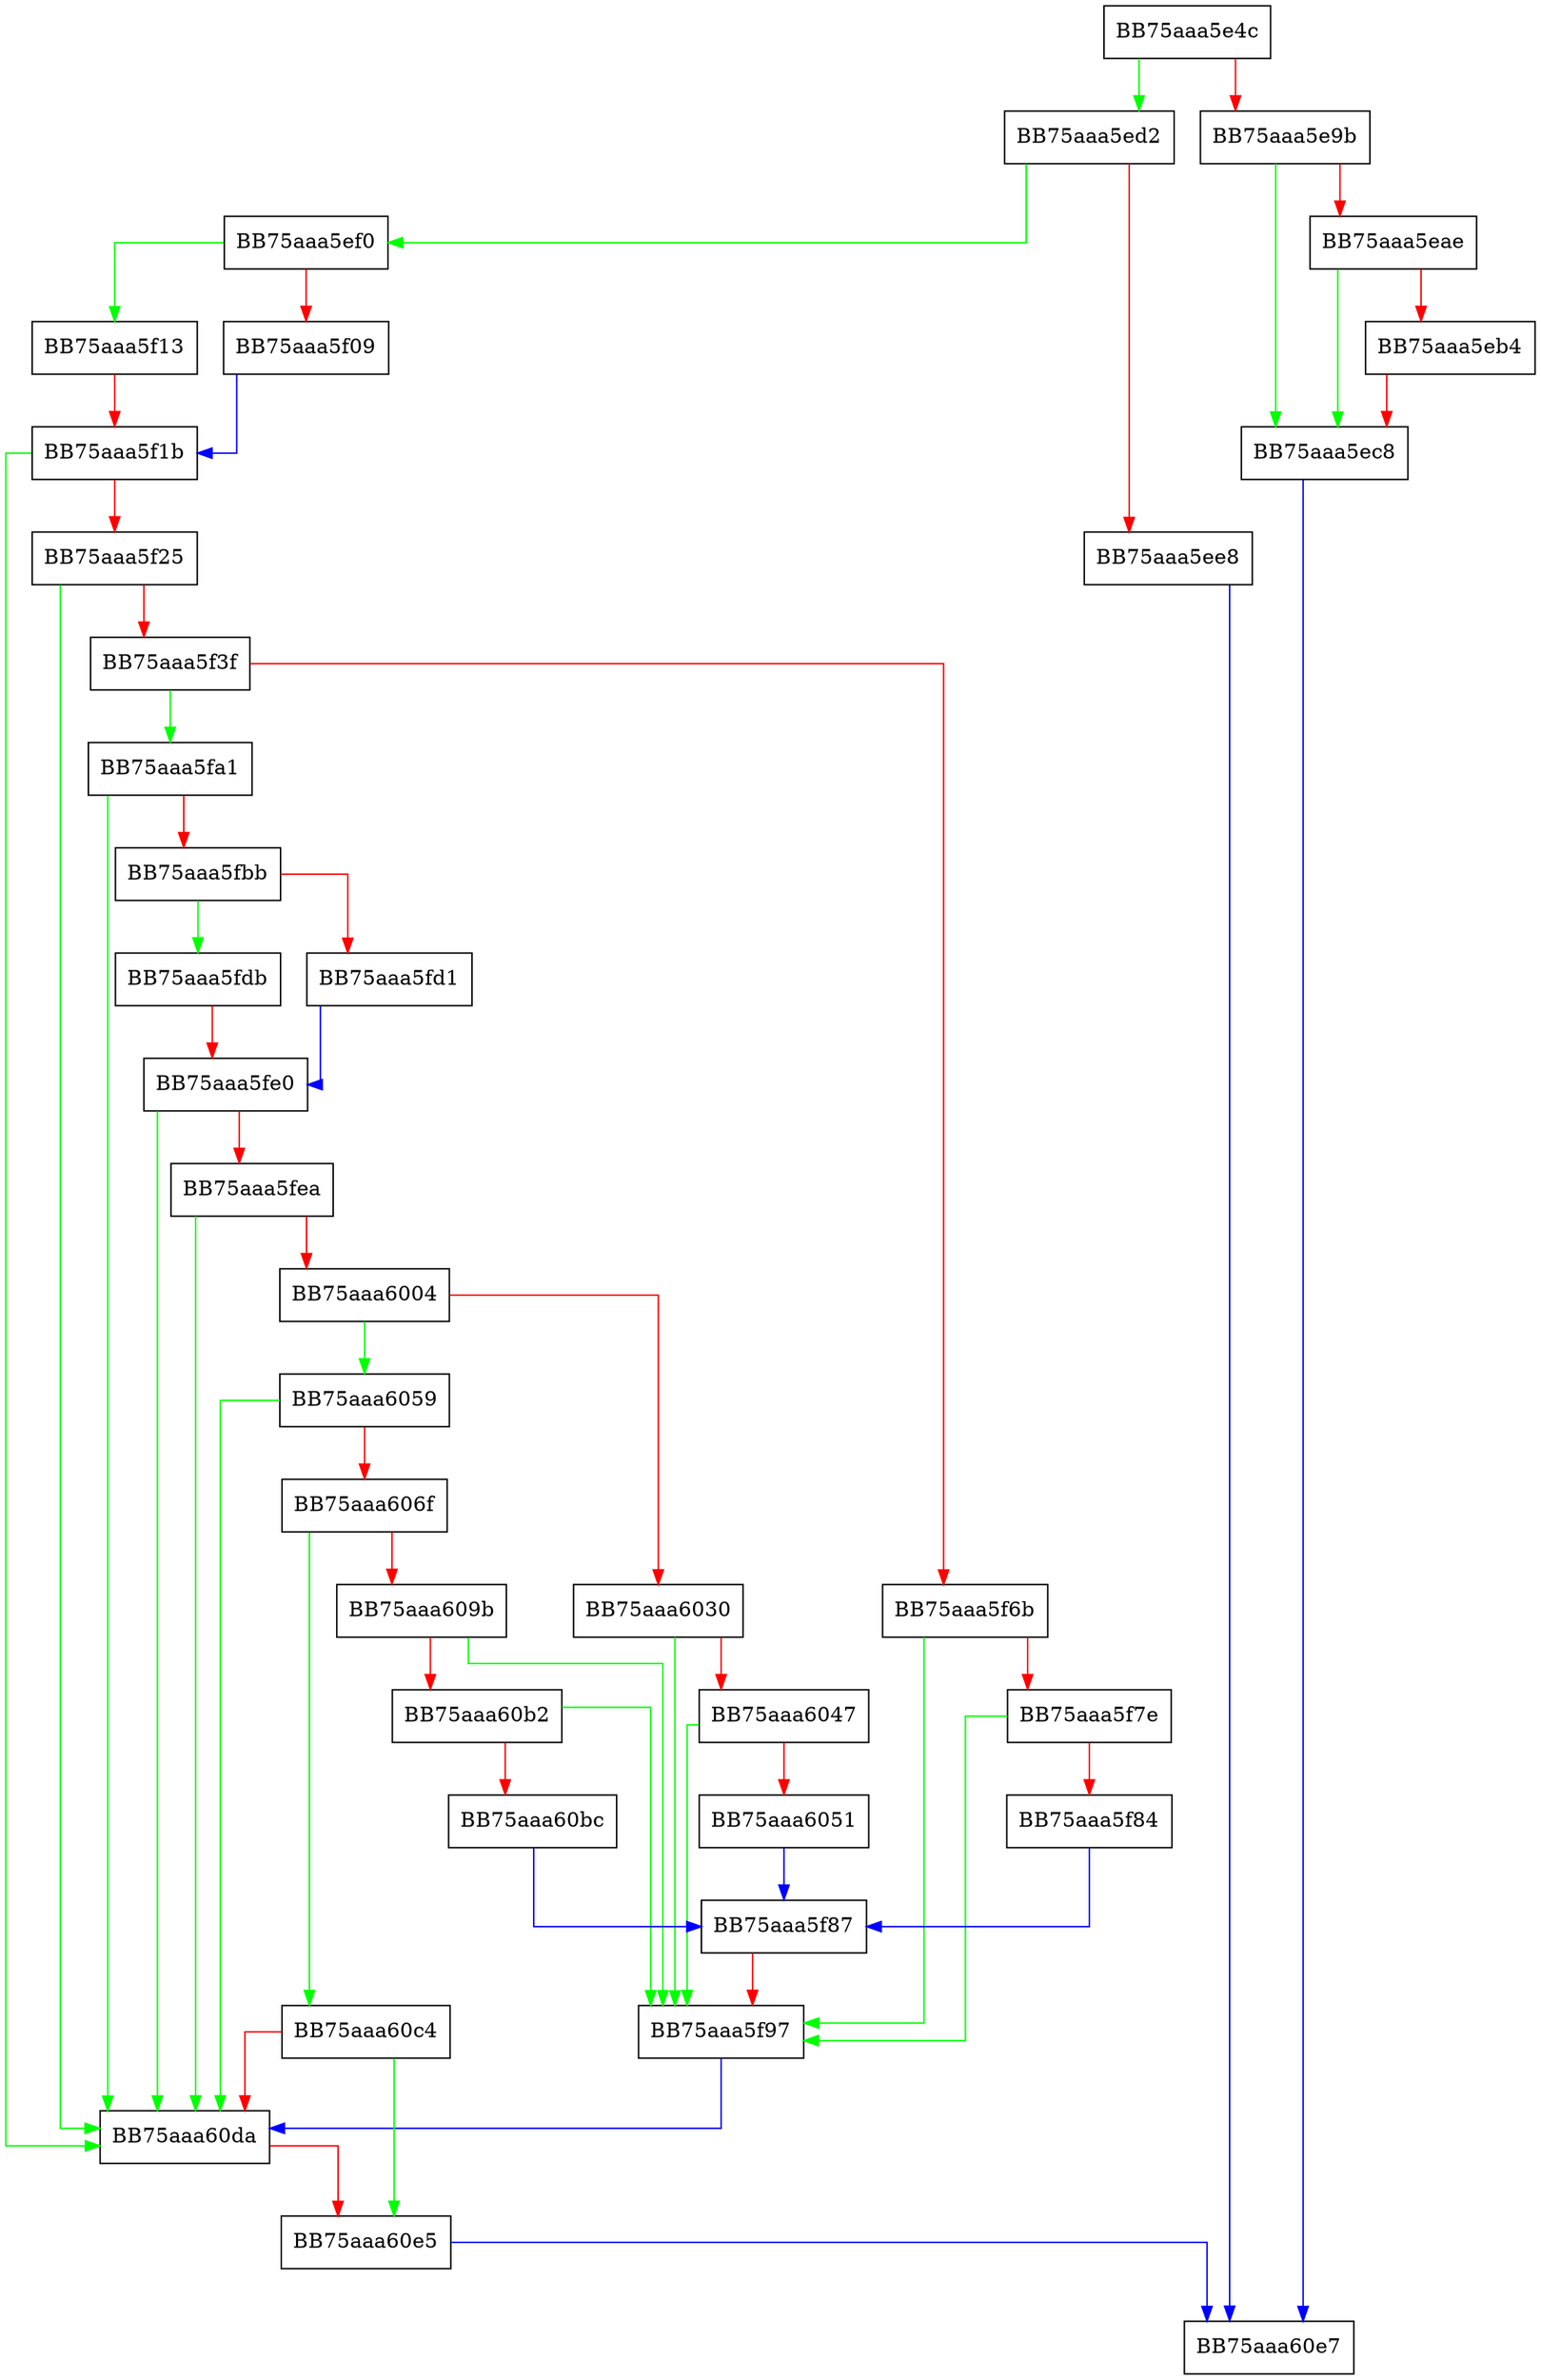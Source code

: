 digraph ExtractNetworkPathFromId {
  node [shape="box"];
  graph [splines=ortho];
  BB75aaa5e4c -> BB75aaa5ed2 [color="green"];
  BB75aaa5e4c -> BB75aaa5e9b [color="red"];
  BB75aaa5e9b -> BB75aaa5ec8 [color="green"];
  BB75aaa5e9b -> BB75aaa5eae [color="red"];
  BB75aaa5eae -> BB75aaa5ec8 [color="green"];
  BB75aaa5eae -> BB75aaa5eb4 [color="red"];
  BB75aaa5eb4 -> BB75aaa5ec8 [color="red"];
  BB75aaa5ec8 -> BB75aaa60e7 [color="blue"];
  BB75aaa5ed2 -> BB75aaa5ef0 [color="green"];
  BB75aaa5ed2 -> BB75aaa5ee8 [color="red"];
  BB75aaa5ee8 -> BB75aaa60e7 [color="blue"];
  BB75aaa5ef0 -> BB75aaa5f13 [color="green"];
  BB75aaa5ef0 -> BB75aaa5f09 [color="red"];
  BB75aaa5f09 -> BB75aaa5f1b [color="blue"];
  BB75aaa5f13 -> BB75aaa5f1b [color="red"];
  BB75aaa5f1b -> BB75aaa60da [color="green"];
  BB75aaa5f1b -> BB75aaa5f25 [color="red"];
  BB75aaa5f25 -> BB75aaa60da [color="green"];
  BB75aaa5f25 -> BB75aaa5f3f [color="red"];
  BB75aaa5f3f -> BB75aaa5fa1 [color="green"];
  BB75aaa5f3f -> BB75aaa5f6b [color="red"];
  BB75aaa5f6b -> BB75aaa5f97 [color="green"];
  BB75aaa5f6b -> BB75aaa5f7e [color="red"];
  BB75aaa5f7e -> BB75aaa5f97 [color="green"];
  BB75aaa5f7e -> BB75aaa5f84 [color="red"];
  BB75aaa5f84 -> BB75aaa5f87 [color="blue"];
  BB75aaa5f87 -> BB75aaa5f97 [color="red"];
  BB75aaa5f97 -> BB75aaa60da [color="blue"];
  BB75aaa5fa1 -> BB75aaa60da [color="green"];
  BB75aaa5fa1 -> BB75aaa5fbb [color="red"];
  BB75aaa5fbb -> BB75aaa5fdb [color="green"];
  BB75aaa5fbb -> BB75aaa5fd1 [color="red"];
  BB75aaa5fd1 -> BB75aaa5fe0 [color="blue"];
  BB75aaa5fdb -> BB75aaa5fe0 [color="red"];
  BB75aaa5fe0 -> BB75aaa60da [color="green"];
  BB75aaa5fe0 -> BB75aaa5fea [color="red"];
  BB75aaa5fea -> BB75aaa60da [color="green"];
  BB75aaa5fea -> BB75aaa6004 [color="red"];
  BB75aaa6004 -> BB75aaa6059 [color="green"];
  BB75aaa6004 -> BB75aaa6030 [color="red"];
  BB75aaa6030 -> BB75aaa5f97 [color="green"];
  BB75aaa6030 -> BB75aaa6047 [color="red"];
  BB75aaa6047 -> BB75aaa5f97 [color="green"];
  BB75aaa6047 -> BB75aaa6051 [color="red"];
  BB75aaa6051 -> BB75aaa5f87 [color="blue"];
  BB75aaa6059 -> BB75aaa60da [color="green"];
  BB75aaa6059 -> BB75aaa606f [color="red"];
  BB75aaa606f -> BB75aaa60c4 [color="green"];
  BB75aaa606f -> BB75aaa609b [color="red"];
  BB75aaa609b -> BB75aaa5f97 [color="green"];
  BB75aaa609b -> BB75aaa60b2 [color="red"];
  BB75aaa60b2 -> BB75aaa5f97 [color="green"];
  BB75aaa60b2 -> BB75aaa60bc [color="red"];
  BB75aaa60bc -> BB75aaa5f87 [color="blue"];
  BB75aaa60c4 -> BB75aaa60e5 [color="green"];
  BB75aaa60c4 -> BB75aaa60da [color="red"];
  BB75aaa60da -> BB75aaa60e5 [color="red"];
  BB75aaa60e5 -> BB75aaa60e7 [color="blue"];
}